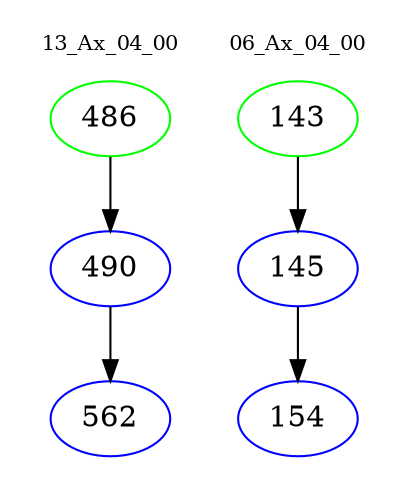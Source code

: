 digraph{
subgraph cluster_0 {
color = white
label = "13_Ax_04_00";
fontsize=10;
T0_486 [label="486", color="green"]
T0_486 -> T0_490 [color="black"]
T0_490 [label="490", color="blue"]
T0_490 -> T0_562 [color="black"]
T0_562 [label="562", color="blue"]
}
subgraph cluster_1 {
color = white
label = "06_Ax_04_00";
fontsize=10;
T1_143 [label="143", color="green"]
T1_143 -> T1_145 [color="black"]
T1_145 [label="145", color="blue"]
T1_145 -> T1_154 [color="black"]
T1_154 [label="154", color="blue"]
}
}
